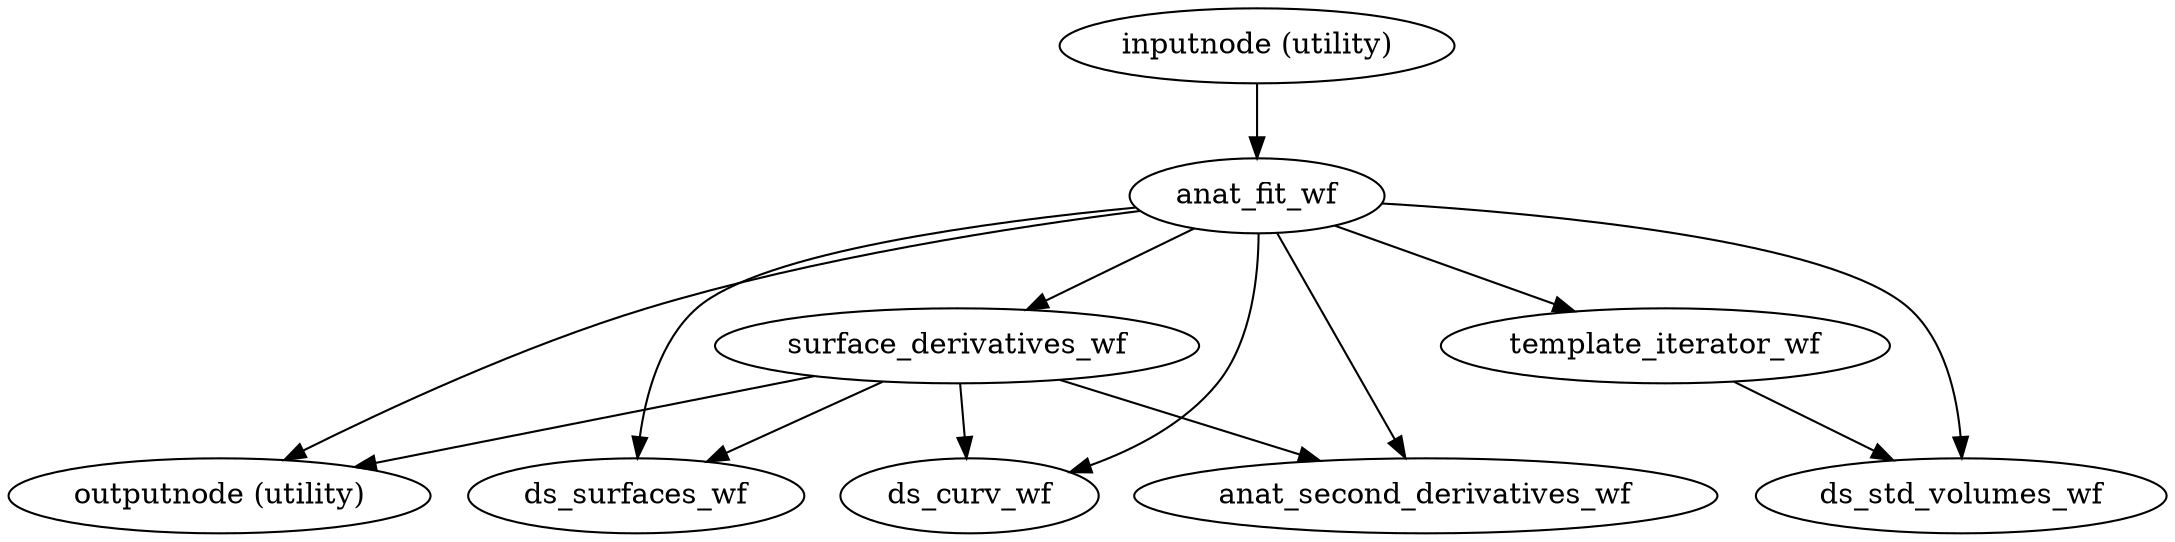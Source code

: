 strict digraph  {
"inputnode (utility)";
"anat_fit_wf";
"outputnode (utility)";
"template_iterator_wf";
"ds_std_volumes_wf";
"surface_derivatives_wf";
"ds_surfaces_wf";
"ds_curv_wf";
"anat_second_derivatives_wf";
"inputnode (utility)" -> "anat_fit_wf";
"anat_fit_wf" -> "outputnode (utility)";
"anat_fit_wf" -> "template_iterator_wf";
"anat_fit_wf" -> "ds_std_volumes_wf";
"anat_fit_wf" -> "surface_derivatives_wf";
"anat_fit_wf" -> "ds_surfaces_wf";
"anat_fit_wf" -> "ds_curv_wf";
"anat_fit_wf" -> "anat_second_derivatives_wf";
"template_iterator_wf" -> "ds_std_volumes_wf";
"surface_derivatives_wf" -> "ds_surfaces_wf";
"surface_derivatives_wf" -> "ds_curv_wf";
"surface_derivatives_wf" -> "anat_second_derivatives_wf";
"surface_derivatives_wf" -> "outputnode (utility)";
}
